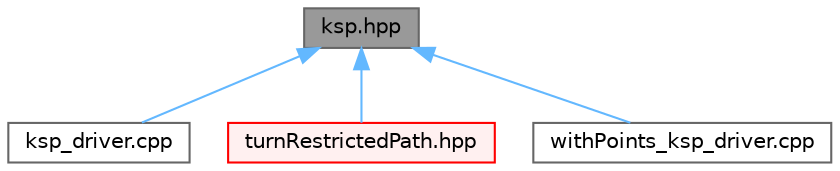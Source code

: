 digraph "ksp.hpp"
{
 // LATEX_PDF_SIZE
  bgcolor="transparent";
  edge [fontname=Helvetica,fontsize=10,labelfontname=Helvetica,labelfontsize=10];
  node [fontname=Helvetica,fontsize=10,shape=box,height=0.2,width=0.4];
  Node1 [id="Node000001",label="ksp.hpp",height=0.2,width=0.4,color="gray40", fillcolor="grey60", style="filled", fontcolor="black",tooltip=" "];
  Node1 -> Node2 [id="edge1_Node000001_Node000002",dir="back",color="steelblue1",style="solid",tooltip=" "];
  Node2 [id="Node000002",label="ksp_driver.cpp",height=0.2,width=0.4,color="grey40", fillcolor="white", style="filled",URL="$ksp__driver_8cpp.html",tooltip=" "];
  Node1 -> Node3 [id="edge2_Node000001_Node000003",dir="back",color="steelblue1",style="solid",tooltip=" "];
  Node3 [id="Node000003",label="turnRestrictedPath.hpp",height=0.2,width=0.4,color="red", fillcolor="#FFF0F0", style="filled",URL="$turnRestrictedPath_8hpp.html",tooltip=" "];
  Node1 -> Node5 [id="edge3_Node000001_Node000005",dir="back",color="steelblue1",style="solid",tooltip=" "];
  Node5 [id="Node000005",label="withPoints_ksp_driver.cpp",height=0.2,width=0.4,color="grey40", fillcolor="white", style="filled",URL="$withPoints__ksp__driver_8cpp.html",tooltip=" "];
}
